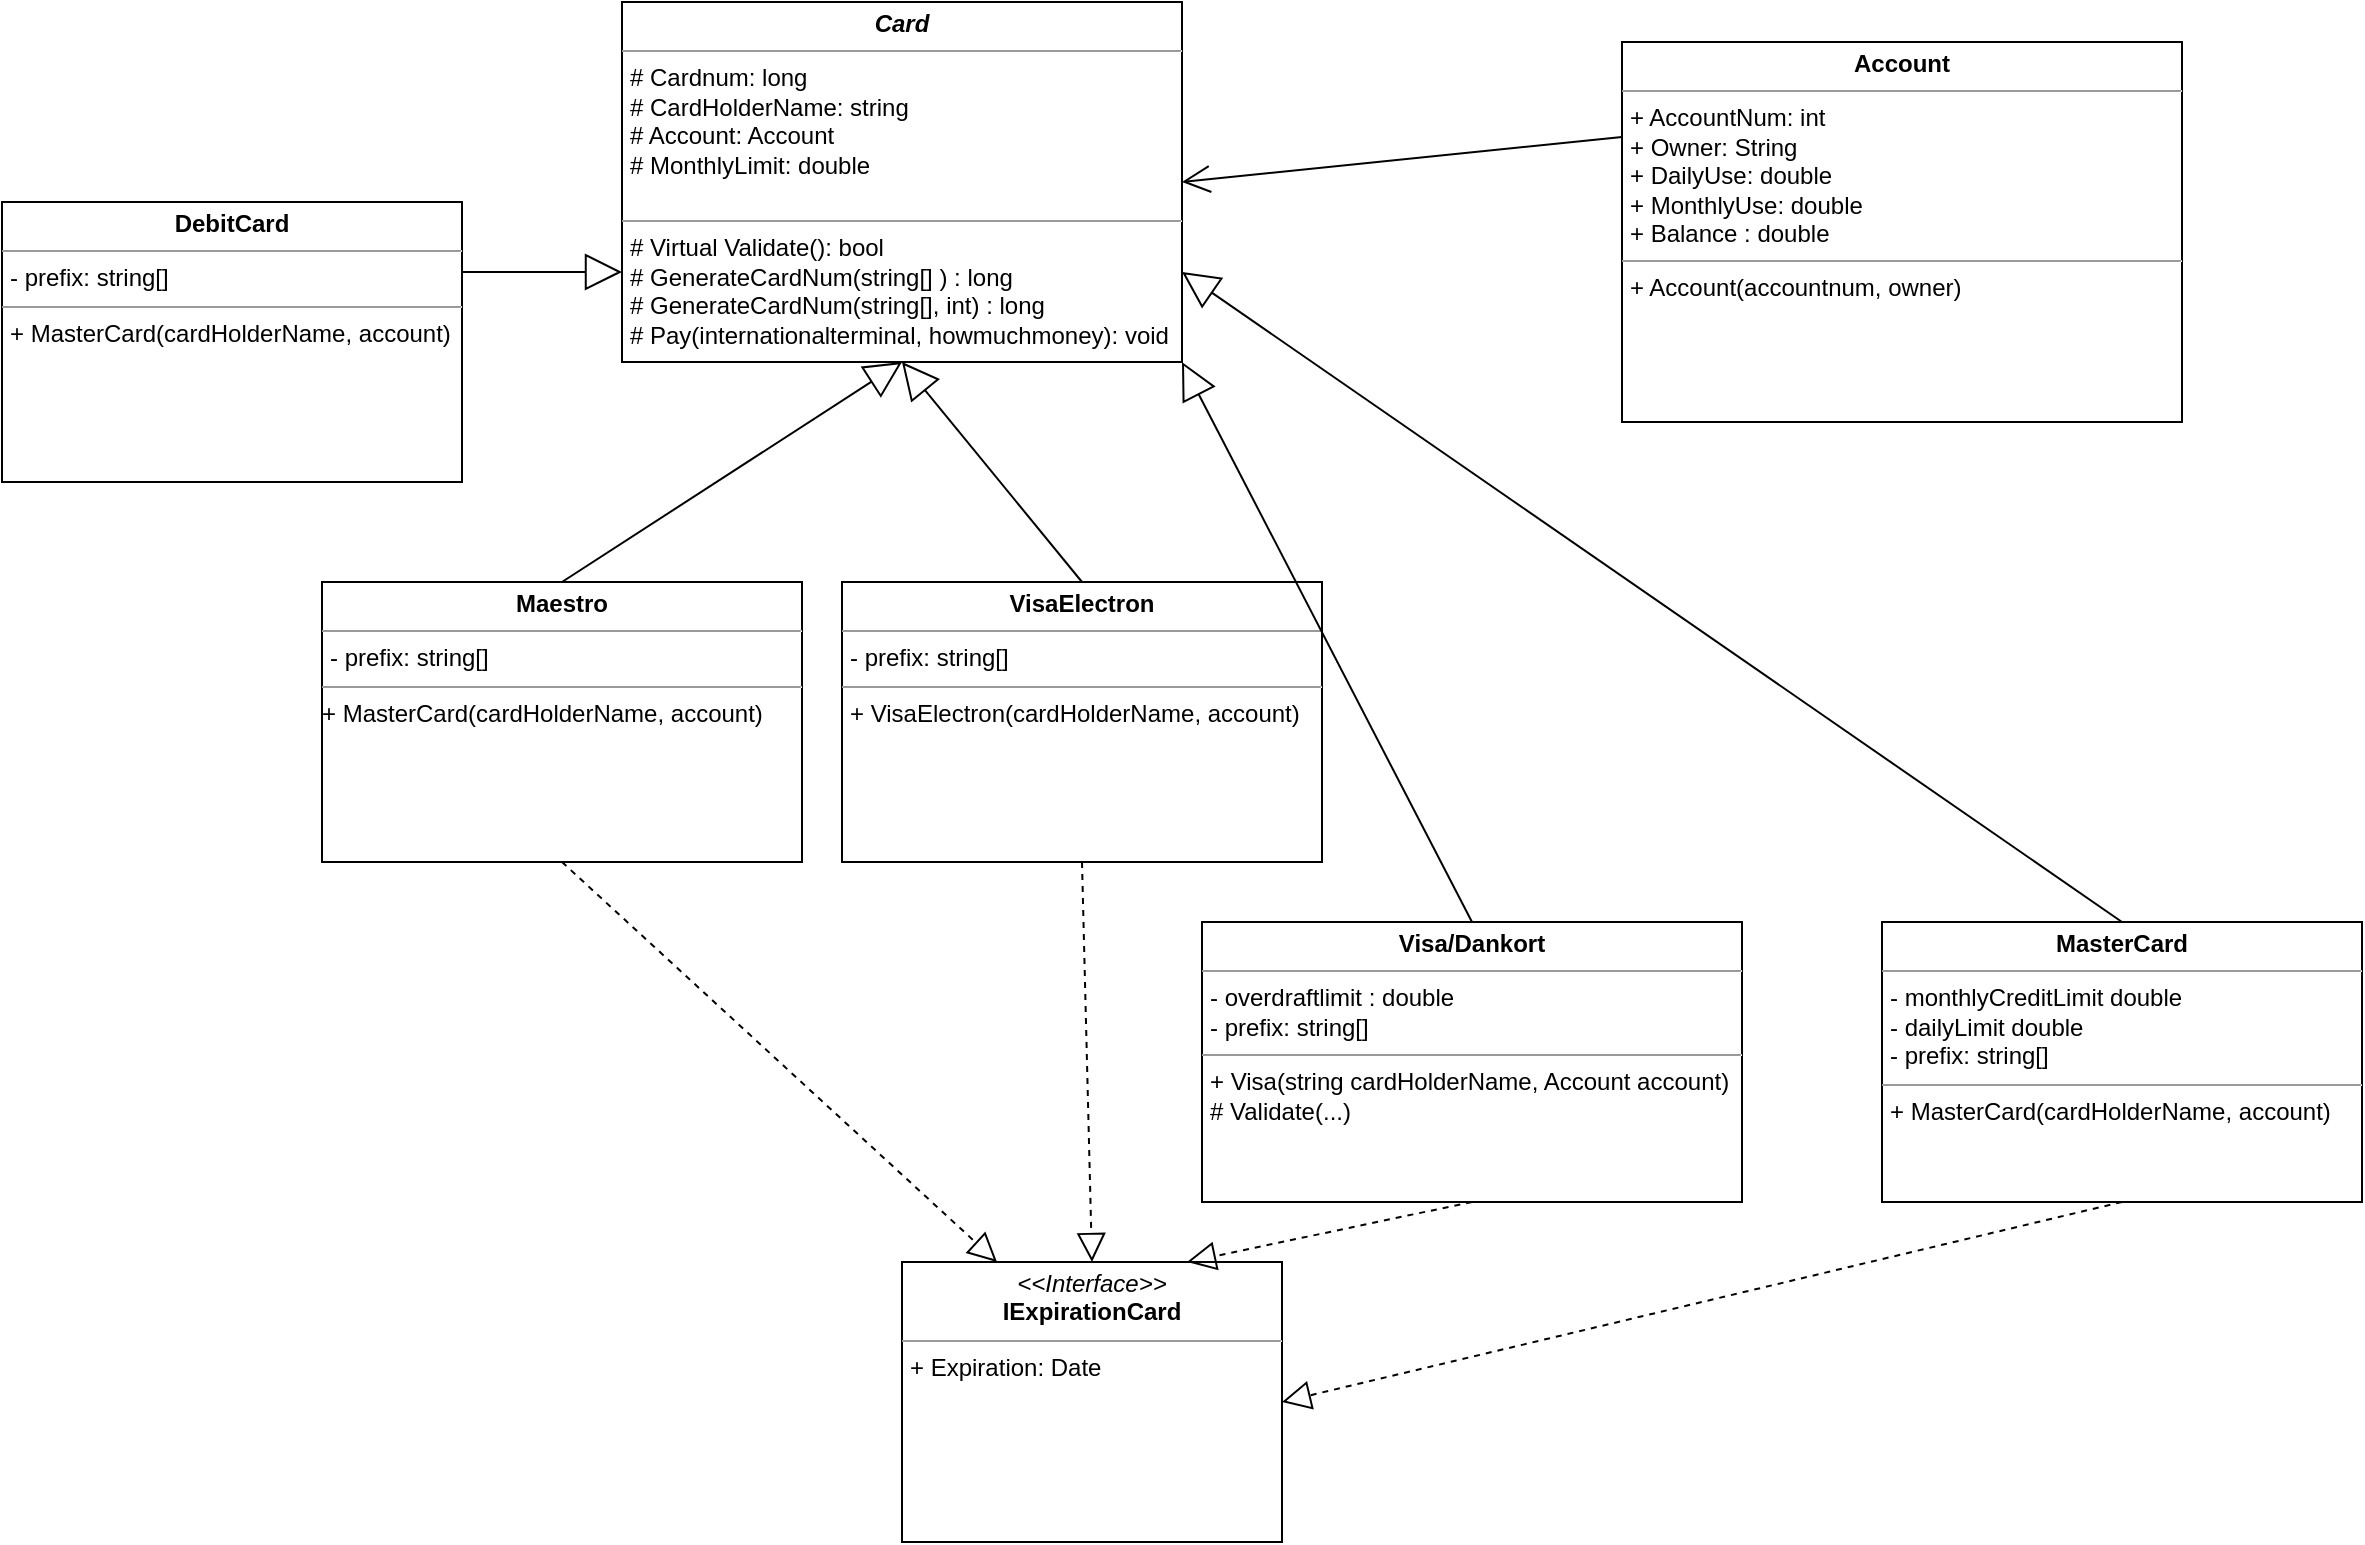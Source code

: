 <mxfile version="14.4.2" type="device"><diagram id="C5RBs43oDa-KdzZeNtuy" name="Page-1"><mxGraphModel dx="1388" dy="825" grid="1" gridSize="10" guides="1" tooltips="1" connect="1" arrows="1" fold="1" page="1" pageScale="1" pageWidth="1169" pageHeight="827" math="0" shadow="0"><root><mxCell id="WIyWlLk6GJQsqaUBKTNV-0"/><mxCell id="WIyWlLk6GJQsqaUBKTNV-1" parent="WIyWlLk6GJQsqaUBKTNV-0"/><mxCell id="vMendw89_ssViSQbWAru-34" value="&lt;p style=&quot;margin: 0px ; margin-top: 4px ; text-align: center&quot;&gt;&lt;b&gt;&lt;i&gt;Card&lt;/i&gt;&lt;/b&gt;&lt;/p&gt;&lt;hr size=&quot;1&quot;&gt;&lt;p style=&quot;margin: 0px ; margin-left: 4px&quot;&gt;# Cardnum: long&lt;/p&gt;&lt;p style=&quot;margin: 0px ; margin-left: 4px&quot;&gt;# CardHolderName: string&lt;/p&gt;&lt;p style=&quot;margin: 0px ; margin-left: 4px&quot;&gt;# Account: Account&lt;/p&gt;&lt;p style=&quot;margin: 0px ; margin-left: 4px&quot;&gt;# MonthlyLimit: double&lt;br&gt;&lt;/p&gt;&lt;br&gt;&lt;hr size=&quot;1&quot;&gt;&lt;p style=&quot;margin: 0px ; margin-left: 4px&quot;&gt;# Virtual Validate(): bool&lt;/p&gt;&lt;p style=&quot;margin: 0px ; margin-left: 4px&quot;&gt;#&amp;nbsp;GenerateCardNum(string[] ) : long&lt;/p&gt;&lt;p style=&quot;margin: 0px ; margin-left: 4px&quot;&gt;# GenerateCardNum(string[], int) : long&lt;/p&gt;&lt;p style=&quot;margin: 0px ; margin-left: 4px&quot;&gt;# Pay(internationalterminal, howmuchmoney): void&lt;/p&gt;&lt;p style=&quot;margin: 0px ; margin-left: 4px&quot;&gt;&lt;br&gt;&lt;/p&gt;&lt;p style=&quot;margin: 0px ; margin-left: 4px&quot;&gt;&lt;br&gt;&lt;/p&gt;" style="verticalAlign=top;align=left;overflow=fill;fontSize=12;fontFamily=Helvetica;html=1;" vertex="1" parent="WIyWlLk6GJQsqaUBKTNV-1"><mxGeometry x="320" y="10" width="280" height="180" as="geometry"/></mxCell><mxCell id="vMendw89_ssViSQbWAru-35" value="&lt;p style=&quot;margin: 0px ; margin-top: 4px ; text-align: center&quot;&gt;&lt;i&gt;&amp;lt;&amp;lt;Interface&amp;gt;&amp;gt;&lt;/i&gt;&lt;br&gt;&lt;b&gt;IExpirationCard&lt;/b&gt;&lt;/p&gt;&lt;hr size=&quot;1&quot;&gt;&lt;p style=&quot;margin: 0px ; margin-left: 4px&quot;&gt;+ Expiration: Date&lt;br&gt;&lt;/p&gt;&lt;p style=&quot;margin: 0px ; margin-left: 4px&quot;&gt;&lt;br&gt;&lt;/p&gt;" style="verticalAlign=top;align=left;overflow=fill;fontSize=12;fontFamily=Helvetica;html=1;" vertex="1" parent="WIyWlLk6GJQsqaUBKTNV-1"><mxGeometry x="460" y="640" width="190" height="140" as="geometry"/></mxCell><mxCell id="vMendw89_ssViSQbWAru-36" value="&lt;p style=&quot;margin: 0px ; margin-top: 4px ; text-align: center&quot;&gt;&lt;b&gt;DebitCard&lt;/b&gt;&lt;/p&gt;&lt;hr size=&quot;1&quot;&gt;&lt;p style=&quot;margin: 0px ; margin-left: 4px&quot;&gt;- prefix: string[]&lt;br&gt;&lt;/p&gt;&lt;hr size=&quot;1&quot;&gt;&lt;p style=&quot;margin: 0px ; margin-left: 4px&quot;&gt;+ MasterCard(cardHolderName, account)&lt;br&gt;&lt;/p&gt;" style="verticalAlign=top;align=left;overflow=fill;fontSize=12;fontFamily=Helvetica;html=1;" vertex="1" parent="WIyWlLk6GJQsqaUBKTNV-1"><mxGeometry x="10" y="110" width="230" height="140" as="geometry"/></mxCell><mxCell id="vMendw89_ssViSQbWAru-37" value="&lt;p style=&quot;margin: 0px ; margin-top: 4px ; text-align: center&quot;&gt;&lt;b&gt;Visa/Dankort&lt;/b&gt;&lt;/p&gt;&lt;hr size=&quot;1&quot;&gt;&lt;p style=&quot;margin: 0px ; margin-left: 4px&quot;&gt;-&amp;nbsp;overdraftlimit : double&lt;/p&gt;&lt;p style=&quot;margin: 0px ; margin-left: 4px&quot;&gt;- prefix: string[]&lt;br&gt;&lt;/p&gt;&lt;hr size=&quot;1&quot;&gt;&lt;p style=&quot;margin: 0px ; margin-left: 4px&quot;&gt;+ Visa(string cardHolderName, Account account)&lt;/p&gt;&lt;p style=&quot;margin: 0px ; margin-left: 4px&quot;&gt;# Validate(...)&lt;/p&gt;" style="verticalAlign=top;align=left;overflow=fill;fontSize=12;fontFamily=Helvetica;html=1;" vertex="1" parent="WIyWlLk6GJQsqaUBKTNV-1"><mxGeometry x="610" y="470" width="270" height="140" as="geometry"/></mxCell><mxCell id="vMendw89_ssViSQbWAru-38" value="&lt;p style=&quot;margin: 0px ; margin-top: 4px ; text-align: center&quot;&gt;&lt;b&gt;Maestro&lt;/b&gt;&lt;/p&gt;&lt;hr size=&quot;1&quot;&gt;&lt;p style=&quot;margin: 0px ; margin-left: 4px&quot;&gt;- prefix: string[]&lt;/p&gt;&lt;hr size=&quot;1&quot;&gt;+ MasterCard(cardHolderName, account)&lt;p style=&quot;margin: 0px ; margin-left: 4px&quot;&gt;&lt;/p&gt;" style="verticalAlign=top;align=left;overflow=fill;fontSize=12;fontFamily=Helvetica;html=1;" vertex="1" parent="WIyWlLk6GJQsqaUBKTNV-1"><mxGeometry x="170" y="300" width="240" height="140" as="geometry"/></mxCell><mxCell id="vMendw89_ssViSQbWAru-39" value="&lt;p style=&quot;margin: 0px ; margin-top: 4px ; text-align: center&quot;&gt;&lt;b&gt;VisaElectron&lt;/b&gt;&lt;/p&gt;&lt;hr size=&quot;1&quot;&gt;&lt;p style=&quot;margin: 0px ; margin-left: 4px&quot;&gt;- prefix: string[]&lt;br&gt;&lt;/p&gt;&lt;hr size=&quot;1&quot;&gt;&lt;p style=&quot;margin: 0px ; margin-left: 4px&quot;&gt;+ VisaElectron(cardHolderName, account)&lt;br&gt;&lt;/p&gt;" style="verticalAlign=top;align=left;overflow=fill;fontSize=12;fontFamily=Helvetica;html=1;" vertex="1" parent="WIyWlLk6GJQsqaUBKTNV-1"><mxGeometry x="430" y="300" width="240" height="140" as="geometry"/></mxCell><mxCell id="vMendw89_ssViSQbWAru-40" value="" style="endArrow=block;dashed=1;endFill=0;endSize=12;html=1;entryX=0.75;entryY=0;entryDx=0;entryDy=0;exitX=0.5;exitY=1;exitDx=0;exitDy=0;" edge="1" parent="WIyWlLk6GJQsqaUBKTNV-1" source="vMendw89_ssViSQbWAru-37" target="vMendw89_ssViSQbWAru-35"><mxGeometry width="160" relative="1" as="geometry"><mxPoint x="660" y="580" as="sourcePoint"/><mxPoint x="820" y="580" as="targetPoint"/></mxGeometry></mxCell><mxCell id="vMendw89_ssViSQbWAru-41" value="" style="endArrow=block;dashed=1;endFill=0;endSize=12;html=1;exitX=0.5;exitY=1;exitDx=0;exitDy=0;entryX=0.5;entryY=0;entryDx=0;entryDy=0;" edge="1" parent="WIyWlLk6GJQsqaUBKTNV-1" source="vMendw89_ssViSQbWAru-39" target="vMendw89_ssViSQbWAru-35"><mxGeometry width="160" relative="1" as="geometry"><mxPoint x="510" y="470" as="sourcePoint"/><mxPoint x="860" y="650" as="targetPoint"/></mxGeometry></mxCell><mxCell id="vMendw89_ssViSQbWAru-42" value="" style="endArrow=block;dashed=1;endFill=0;endSize=12;html=1;entryX=0.25;entryY=0;entryDx=0;entryDy=0;exitX=0.5;exitY=1;exitDx=0;exitDy=0;" edge="1" parent="WIyWlLk6GJQsqaUBKTNV-1" source="vMendw89_ssViSQbWAru-38" target="vMendw89_ssViSQbWAru-35"><mxGeometry width="160" relative="1" as="geometry"><mxPoint x="330" y="460" as="sourcePoint"/><mxPoint x="510.0" y="670" as="targetPoint"/></mxGeometry></mxCell><mxCell id="vMendw89_ssViSQbWAru-44" value="" style="endArrow=block;endSize=16;endFill=0;html=1;entryX=0.5;entryY=1;entryDx=0;entryDy=0;exitX=0.5;exitY=0;exitDx=0;exitDy=0;" edge="1" parent="WIyWlLk6GJQsqaUBKTNV-1" source="vMendw89_ssViSQbWAru-38" target="vMendw89_ssViSQbWAru-34"><mxGeometry x="0.5" y="-120" width="160" relative="1" as="geometry"><mxPoint x="280" y="210" as="sourcePoint"/><mxPoint x="440" y="210" as="targetPoint"/><mxPoint as="offset"/></mxGeometry></mxCell><mxCell id="vMendw89_ssViSQbWAru-45" value="" style="endArrow=block;endSize=16;endFill=0;html=1;exitX=0.5;exitY=0;exitDx=0;exitDy=0;entryX=0.5;entryY=1;entryDx=0;entryDy=0;" edge="1" parent="WIyWlLk6GJQsqaUBKTNV-1" source="vMendw89_ssViSQbWAru-39" target="vMendw89_ssViSQbWAru-34"><mxGeometry x="0.5" y="-120" width="160" relative="1" as="geometry"><mxPoint x="520" y="300" as="sourcePoint"/><mxPoint x="400" y="170" as="targetPoint"/><mxPoint as="offset"/></mxGeometry></mxCell><mxCell id="vMendw89_ssViSQbWAru-46" value="" style="endArrow=block;endSize=16;endFill=0;html=1;exitX=0.5;exitY=0;exitDx=0;exitDy=0;entryX=1;entryY=1;entryDx=0;entryDy=0;" edge="1" parent="WIyWlLk6GJQsqaUBKTNV-1" source="vMendw89_ssViSQbWAru-37" target="vMendw89_ssViSQbWAru-34"><mxGeometry x="0.5" y="-120" width="160" relative="1" as="geometry"><mxPoint x="700" y="280" as="sourcePoint"/><mxPoint x="820" y="330" as="targetPoint"/><mxPoint as="offset"/></mxGeometry></mxCell><mxCell id="vMendw89_ssViSQbWAru-47" value="" style="endArrow=block;endSize=16;endFill=0;html=1;exitX=1;exitY=0.25;exitDx=0;exitDy=0;entryX=0;entryY=0.75;entryDx=0;entryDy=0;" edge="1" parent="WIyWlLk6GJQsqaUBKTNV-1" source="vMendw89_ssViSQbWAru-36" target="vMendw89_ssViSQbWAru-34"><mxGeometry x="0.5" y="-120" width="160" relative="1" as="geometry"><mxPoint x="270" y="170" as="sourcePoint"/><mxPoint x="160" y="40" as="targetPoint"/><mxPoint as="offset"/></mxGeometry></mxCell><mxCell id="vMendw89_ssViSQbWAru-48" value="&lt;p style=&quot;margin: 0px ; margin-top: 4px ; text-align: center&quot;&gt;&lt;b&gt;Account&lt;/b&gt;&lt;/p&gt;&lt;hr size=&quot;1&quot;&gt;&lt;p style=&quot;margin: 0px ; margin-left: 4px&quot;&gt;+ AccountNum: int&lt;/p&gt;&lt;p style=&quot;margin: 0px ; margin-left: 4px&quot;&gt;+ Owner: String&lt;/p&gt;&lt;p style=&quot;margin: 0px ; margin-left: 4px&quot;&gt;+ DailyUse: double&lt;/p&gt;&lt;p style=&quot;margin: 0px ; margin-left: 4px&quot;&gt;+ MonthlyUse: double&lt;/p&gt;&lt;p style=&quot;margin: 0px ; margin-left: 4px&quot;&gt;+ Balance : double&lt;/p&gt;&lt;hr size=&quot;1&quot;&gt;&lt;p style=&quot;margin: 0px ; margin-left: 4px&quot;&gt;+ Account(accountnum, owner)&lt;/p&gt;" style="verticalAlign=top;align=left;overflow=fill;fontSize=12;fontFamily=Helvetica;html=1;" vertex="1" parent="WIyWlLk6GJQsqaUBKTNV-1"><mxGeometry x="820" y="30" width="280" height="190" as="geometry"/></mxCell><mxCell id="vMendw89_ssViSQbWAru-49" value="" style="endArrow=open;endFill=1;endSize=12;html=1;entryX=1;entryY=0.5;entryDx=0;entryDy=0;exitX=0;exitY=0.25;exitDx=0;exitDy=0;" edge="1" parent="WIyWlLk6GJQsqaUBKTNV-1" source="vMendw89_ssViSQbWAru-48" target="vMendw89_ssViSQbWAru-34"><mxGeometry width="160" relative="1" as="geometry"><mxPoint x="700" y="80" as="sourcePoint"/><mxPoint x="860" y="80" as="targetPoint"/></mxGeometry></mxCell><mxCell id="vMendw89_ssViSQbWAru-52" value="&lt;p style=&quot;margin: 0px ; margin-top: 4px ; text-align: center&quot;&gt;&lt;b&gt;MasterCard&lt;/b&gt;&lt;/p&gt;&lt;hr size=&quot;1&quot;&gt;&lt;p style=&quot;margin: 0px ; margin-left: 4px&quot;&gt;-&amp;nbsp;monthlyCreditLimit double&amp;nbsp;&lt;/p&gt;&lt;p style=&quot;margin: 0px ; margin-left: 4px&quot;&gt;-&amp;nbsp;dailyLimit double&amp;nbsp;&lt;/p&gt;&lt;p style=&quot;margin: 0px ; margin-left: 4px&quot;&gt;- prefix: string[]&lt;br&gt;&lt;/p&gt;&lt;hr size=&quot;1&quot;&gt;&lt;p style=&quot;margin: 0px ; margin-left: 4px&quot;&gt;+ MasterCard(cardHolderName, account)&lt;br&gt;&lt;/p&gt;" style="verticalAlign=top;align=left;overflow=fill;fontSize=12;fontFamily=Helvetica;html=1;" vertex="1" parent="WIyWlLk6GJQsqaUBKTNV-1"><mxGeometry x="950" y="470" width="240" height="140" as="geometry"/></mxCell><mxCell id="vMendw89_ssViSQbWAru-53" value="" style="endArrow=block;endSize=16;endFill=0;html=1;exitX=0.5;exitY=0;exitDx=0;exitDy=0;entryX=1;entryY=0.75;entryDx=0;entryDy=0;" edge="1" parent="WIyWlLk6GJQsqaUBKTNV-1" source="vMendw89_ssViSQbWAru-52" target="vMendw89_ssViSQbWAru-34"><mxGeometry x="0.5" y="-120" width="160" relative="1" as="geometry"><mxPoint x="1025" y="470" as="sourcePoint"/><mxPoint x="880" y="340" as="targetPoint"/><mxPoint as="offset"/></mxGeometry></mxCell><mxCell id="vMendw89_ssViSQbWAru-54" value="" style="endArrow=block;dashed=1;endFill=0;endSize=12;html=1;entryX=1;entryY=0.5;entryDx=0;entryDy=0;exitX=0.5;exitY=1;exitDx=0;exitDy=0;" edge="1" parent="WIyWlLk6GJQsqaUBKTNV-1" source="vMendw89_ssViSQbWAru-52" target="vMendw89_ssViSQbWAru-35"><mxGeometry width="160" relative="1" as="geometry"><mxPoint x="1027.5" y="670" as="sourcePoint"/><mxPoint x="830" y="700" as="targetPoint"/></mxGeometry></mxCell></root></mxGraphModel></diagram></mxfile>